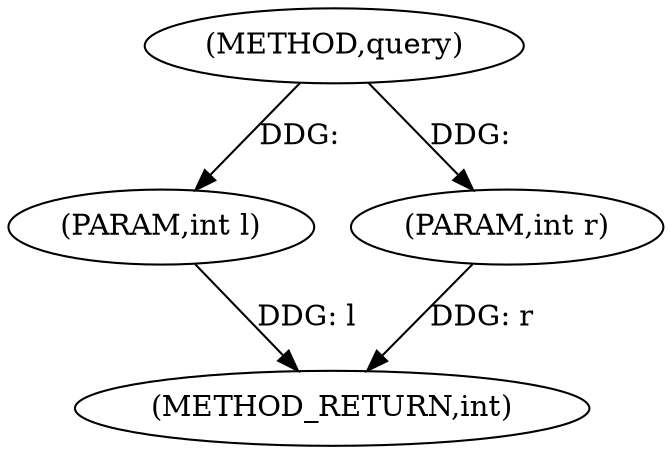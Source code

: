 digraph "query" {  
"1000114" [label = "(METHOD,query)" ]
"1000118" [label = "(METHOD_RETURN,int)" ]
"1000115" [label = "(PARAM,int l)" ]
"1000116" [label = "(PARAM,int r)" ]
  "1000115" -> "1000118"  [ label = "DDG: l"] 
  "1000116" -> "1000118"  [ label = "DDG: r"] 
  "1000114" -> "1000115"  [ label = "DDG: "] 
  "1000114" -> "1000116"  [ label = "DDG: "] 
}
